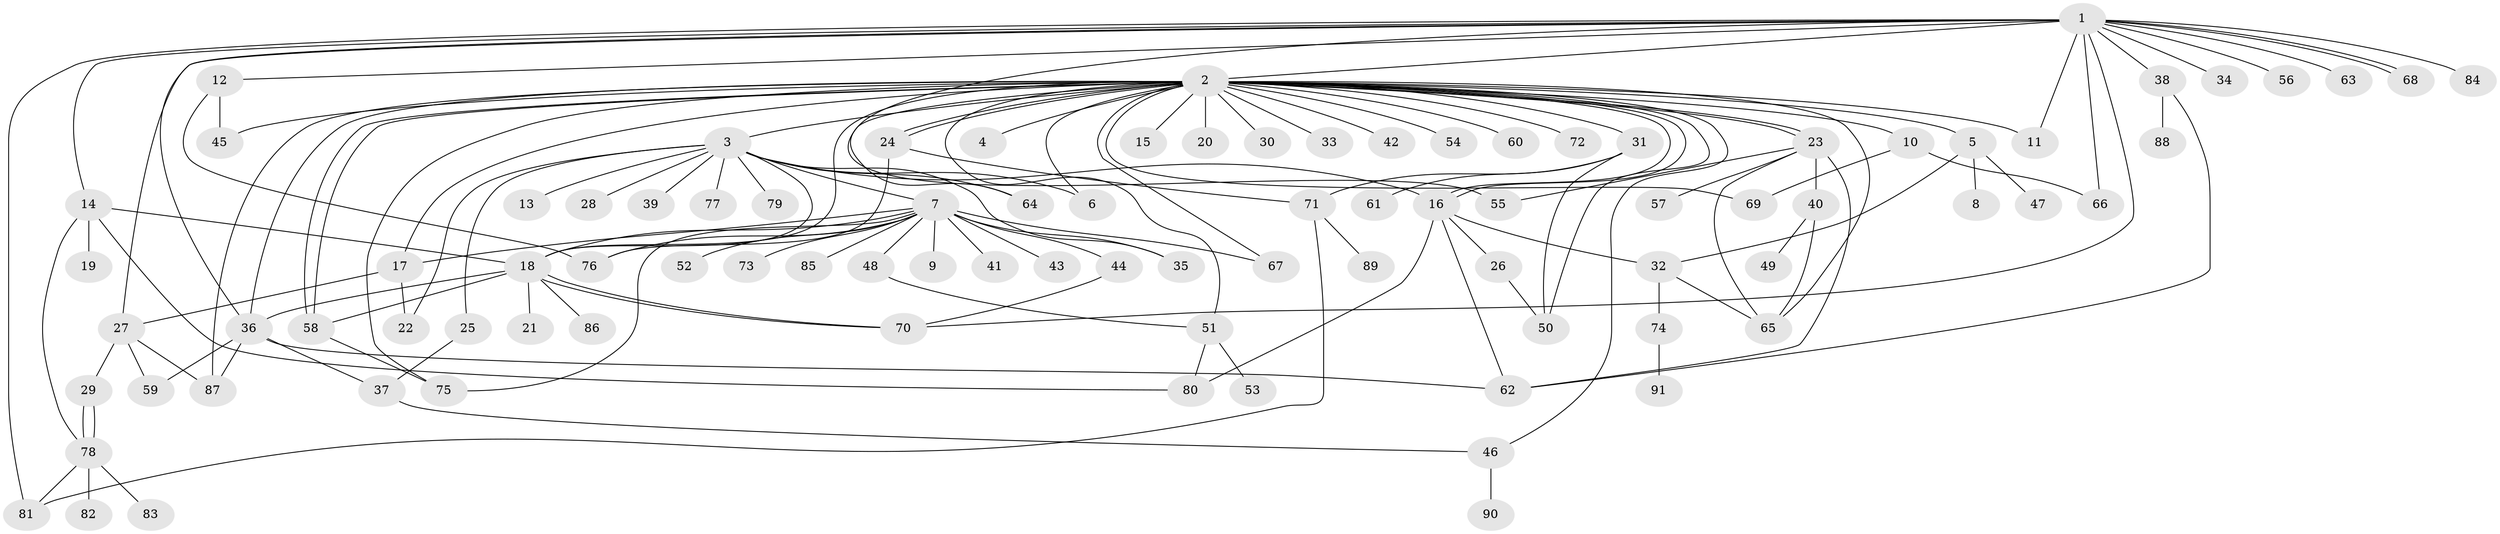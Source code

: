 // Generated by graph-tools (version 1.1) at 2025/35/03/09/25 02:35:44]
// undirected, 91 vertices, 143 edges
graph export_dot {
graph [start="1"]
  node [color=gray90,style=filled];
  1;
  2;
  3;
  4;
  5;
  6;
  7;
  8;
  9;
  10;
  11;
  12;
  13;
  14;
  15;
  16;
  17;
  18;
  19;
  20;
  21;
  22;
  23;
  24;
  25;
  26;
  27;
  28;
  29;
  30;
  31;
  32;
  33;
  34;
  35;
  36;
  37;
  38;
  39;
  40;
  41;
  42;
  43;
  44;
  45;
  46;
  47;
  48;
  49;
  50;
  51;
  52;
  53;
  54;
  55;
  56;
  57;
  58;
  59;
  60;
  61;
  62;
  63;
  64;
  65;
  66;
  67;
  68;
  69;
  70;
  71;
  72;
  73;
  74;
  75;
  76;
  77;
  78;
  79;
  80;
  81;
  82;
  83;
  84;
  85;
  86;
  87;
  88;
  89;
  90;
  91;
  1 -- 2;
  1 -- 11;
  1 -- 12;
  1 -- 14;
  1 -- 27;
  1 -- 34;
  1 -- 36;
  1 -- 38;
  1 -- 55;
  1 -- 56;
  1 -- 63;
  1 -- 66;
  1 -- 68;
  1 -- 68;
  1 -- 70;
  1 -- 81;
  1 -- 84;
  2 -- 3;
  2 -- 4;
  2 -- 5;
  2 -- 6;
  2 -- 10;
  2 -- 11;
  2 -- 15;
  2 -- 16;
  2 -- 16;
  2 -- 17;
  2 -- 18;
  2 -- 20;
  2 -- 23;
  2 -- 23;
  2 -- 24;
  2 -- 24;
  2 -- 30;
  2 -- 31;
  2 -- 33;
  2 -- 36;
  2 -- 42;
  2 -- 45;
  2 -- 46;
  2 -- 50;
  2 -- 51;
  2 -- 54;
  2 -- 58;
  2 -- 58;
  2 -- 60;
  2 -- 64;
  2 -- 65;
  2 -- 67;
  2 -- 69;
  2 -- 72;
  2 -- 75;
  2 -- 87;
  3 -- 6;
  3 -- 7;
  3 -- 13;
  3 -- 16;
  3 -- 18;
  3 -- 22;
  3 -- 25;
  3 -- 28;
  3 -- 35;
  3 -- 39;
  3 -- 64;
  3 -- 77;
  3 -- 79;
  5 -- 8;
  5 -- 32;
  5 -- 47;
  7 -- 9;
  7 -- 17;
  7 -- 18;
  7 -- 35;
  7 -- 41;
  7 -- 43;
  7 -- 44;
  7 -- 48;
  7 -- 52;
  7 -- 67;
  7 -- 73;
  7 -- 75;
  7 -- 76;
  7 -- 85;
  10 -- 66;
  10 -- 69;
  12 -- 45;
  12 -- 76;
  14 -- 18;
  14 -- 19;
  14 -- 78;
  14 -- 80;
  16 -- 26;
  16 -- 32;
  16 -- 62;
  16 -- 80;
  17 -- 22;
  17 -- 27;
  18 -- 21;
  18 -- 36;
  18 -- 58;
  18 -- 70;
  18 -- 70;
  18 -- 86;
  23 -- 40;
  23 -- 55;
  23 -- 57;
  23 -- 62;
  23 -- 65;
  24 -- 71;
  24 -- 76;
  25 -- 37;
  26 -- 50;
  27 -- 29;
  27 -- 59;
  27 -- 87;
  29 -- 78;
  29 -- 78;
  31 -- 50;
  31 -- 61;
  31 -- 71;
  32 -- 65;
  32 -- 74;
  36 -- 37;
  36 -- 59;
  36 -- 62;
  36 -- 87;
  37 -- 46;
  38 -- 62;
  38 -- 88;
  40 -- 49;
  40 -- 65;
  44 -- 70;
  46 -- 90;
  48 -- 51;
  51 -- 53;
  51 -- 80;
  58 -- 75;
  71 -- 81;
  71 -- 89;
  74 -- 91;
  78 -- 81;
  78 -- 82;
  78 -- 83;
}
